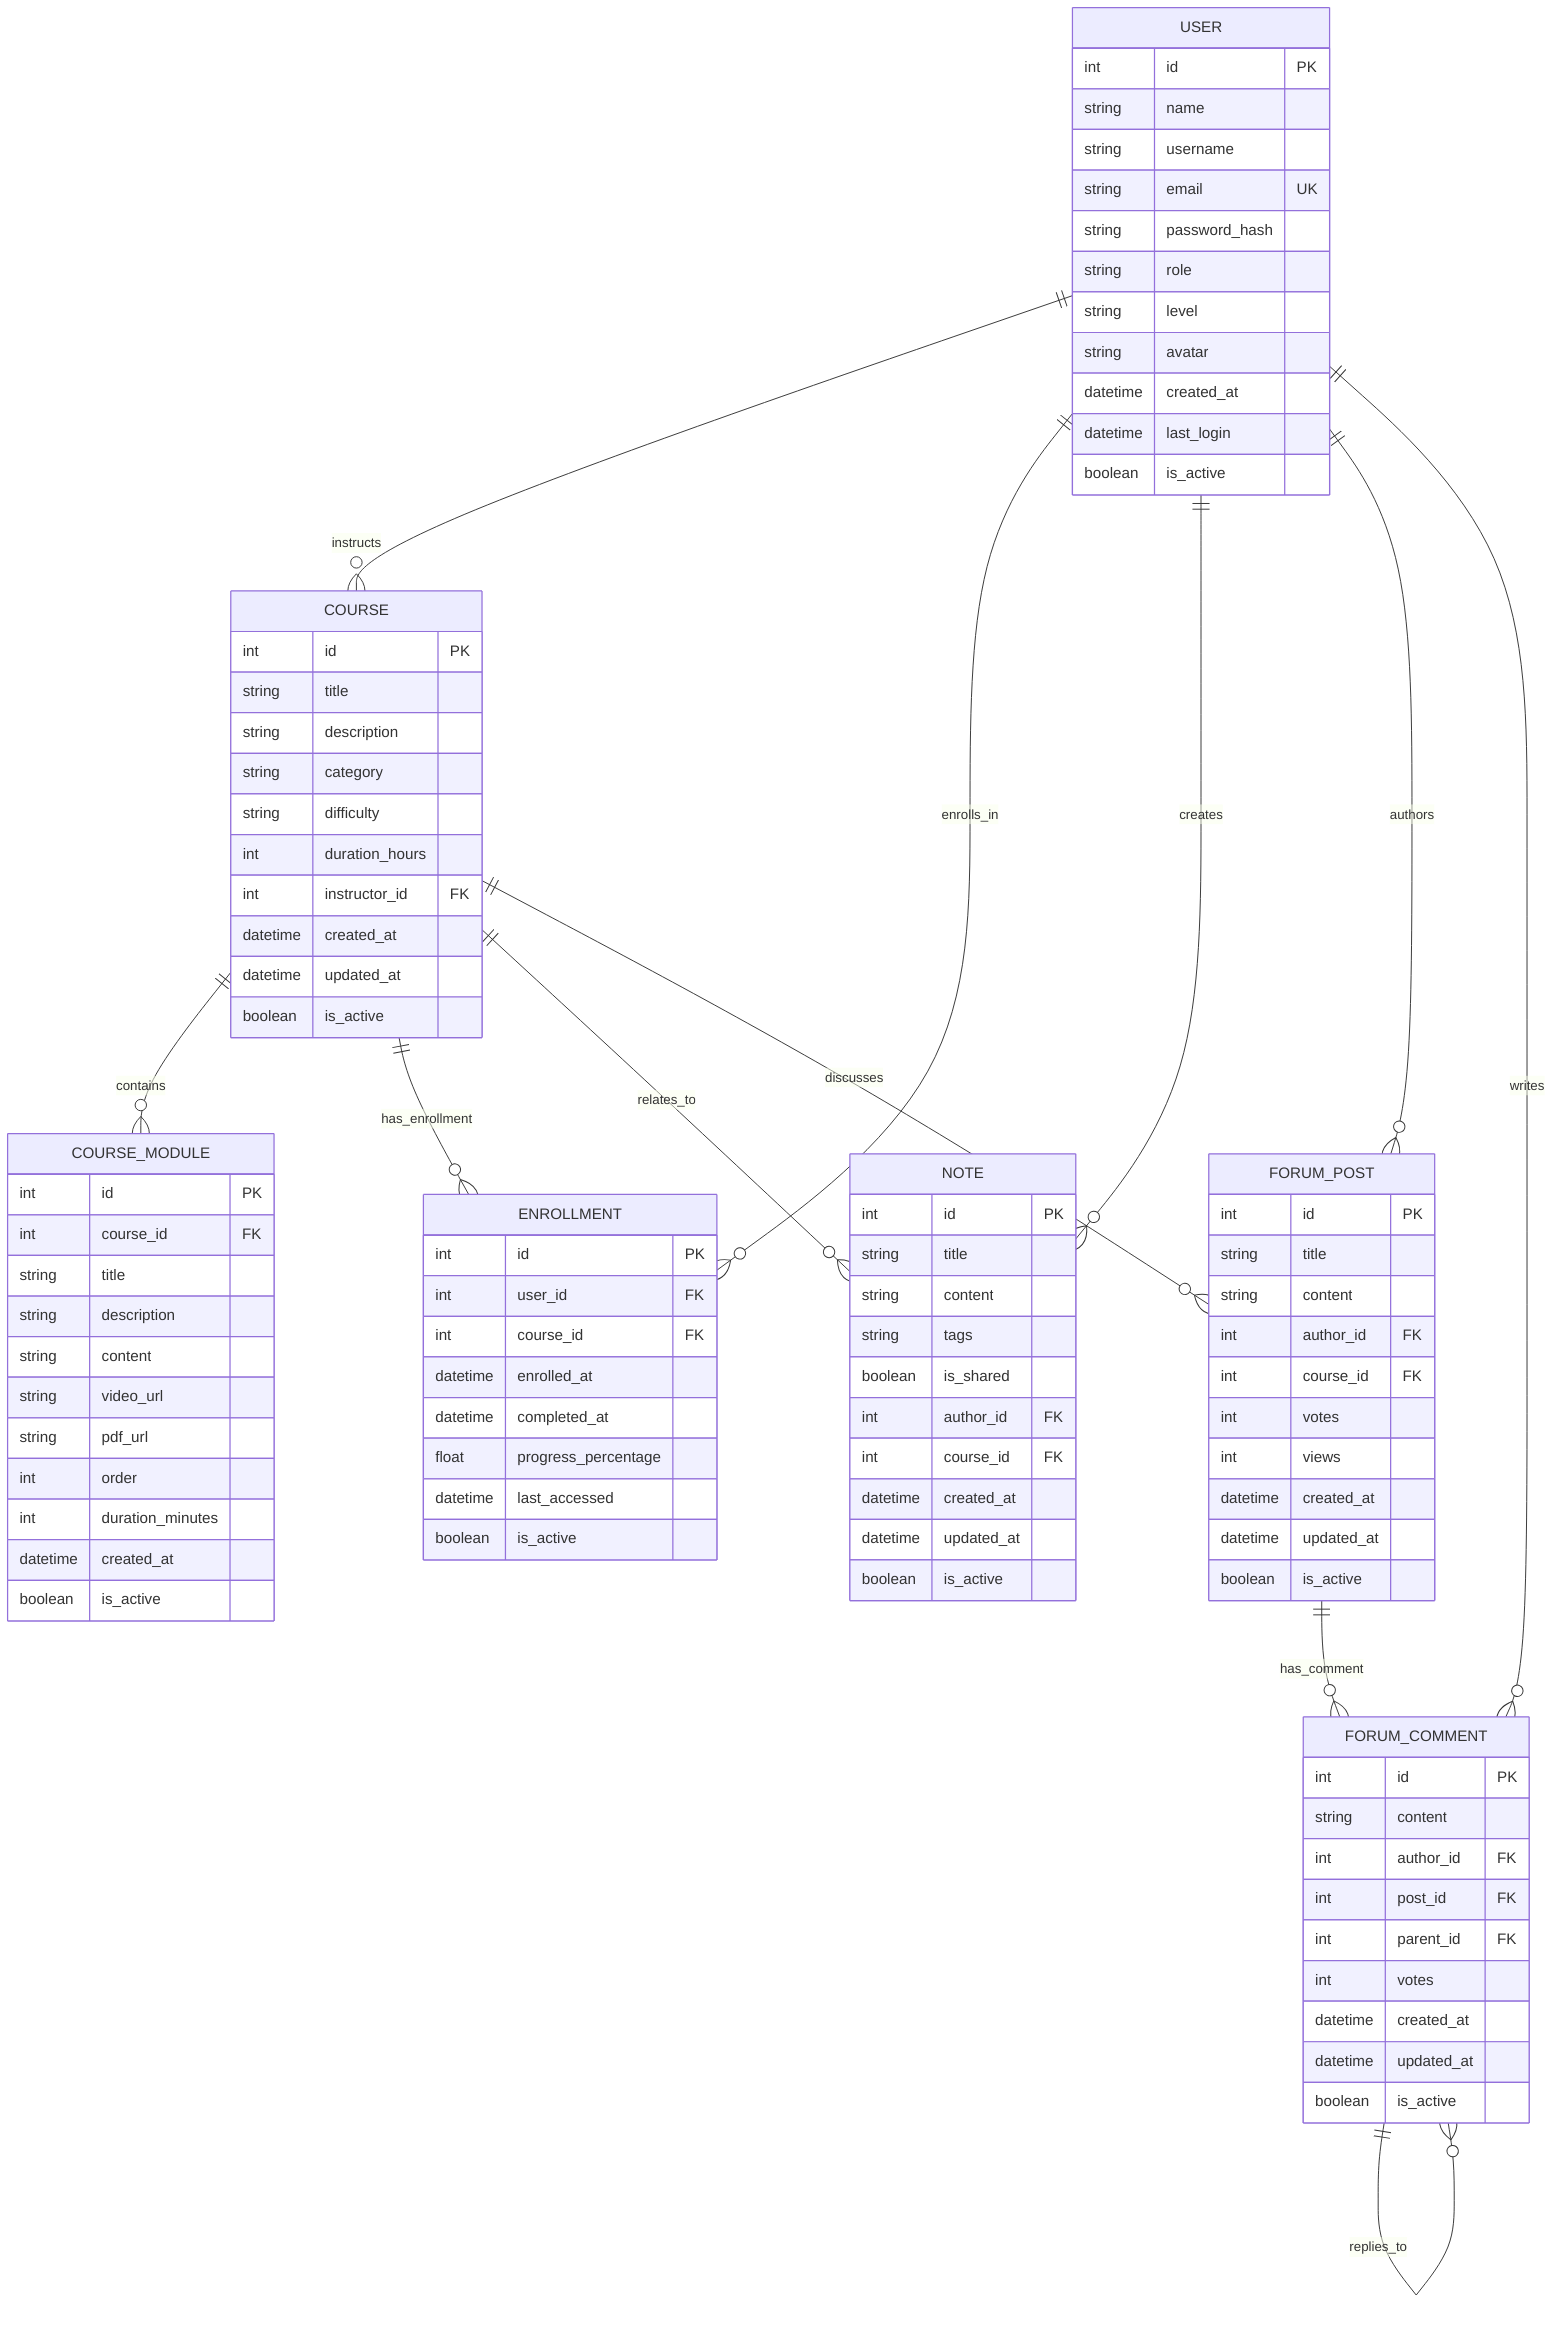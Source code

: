 erDiagram
    USER {
        int id PK
        string name
        string username
        string email UK
        string password_hash
        string role
        string level
        string avatar
        datetime created_at
        datetime last_login
        boolean is_active
    }
    
    COURSE {
        int id PK
        string title
        string description
        string category
        string difficulty
        int duration_hours
        int instructor_id FK
        datetime created_at
        datetime updated_at
        boolean is_active
    }
    
    COURSE_MODULE {
        int id PK
        int course_id FK
        string title
        string description
        string content
        string video_url
        string pdf_url
        int order
        int duration_minutes
        datetime created_at
        boolean is_active
    }
    
    ENROLLMENT {
        int id PK
        int user_id FK
        int course_id FK
        datetime enrolled_at
        datetime completed_at
        float progress_percentage
        datetime last_accessed
        boolean is_active
    }
    
    NOTE {
        int id PK
        string title
        string content
        string tags
        boolean is_shared
        int author_id FK
        int course_id FK
        datetime created_at
        datetime updated_at
        boolean is_active
    }
    
    FORUM_POST {
        int id PK
        string title
        string content
        int author_id FK
        int course_id FK
        int votes
        int views
        datetime created_at
        datetime updated_at
        boolean is_active
    }
    
    FORUM_COMMENT {
        int id PK
        string content
        int author_id FK
        int post_id FK
        int parent_id FK
        int votes
        datetime created_at
        datetime updated_at
        boolean is_active
    }
    
    %% Relacionamentos
    USER ||--o{ COURSE : "instructs"
    USER ||--o{ ENROLLMENT : "enrolls_in"
    USER ||--o{ NOTE : "creates"
    USER ||--o{ FORUM_POST : "authors"
    USER ||--o{ FORUM_COMMENT : "writes"
    
    COURSE ||--o{ COURSE_MODULE : "contains"
    COURSE ||--o{ ENROLLMENT : "has_enrollment"
    COURSE ||--o{ NOTE : "relates_to"
    COURSE ||--o{ FORUM_POST : "discusses"
    
    FORUM_POST ||--o{ FORUM_COMMENT : "has_comment"
    FORUM_COMMENT ||--o{ FORUM_COMMENT : "replies_to"